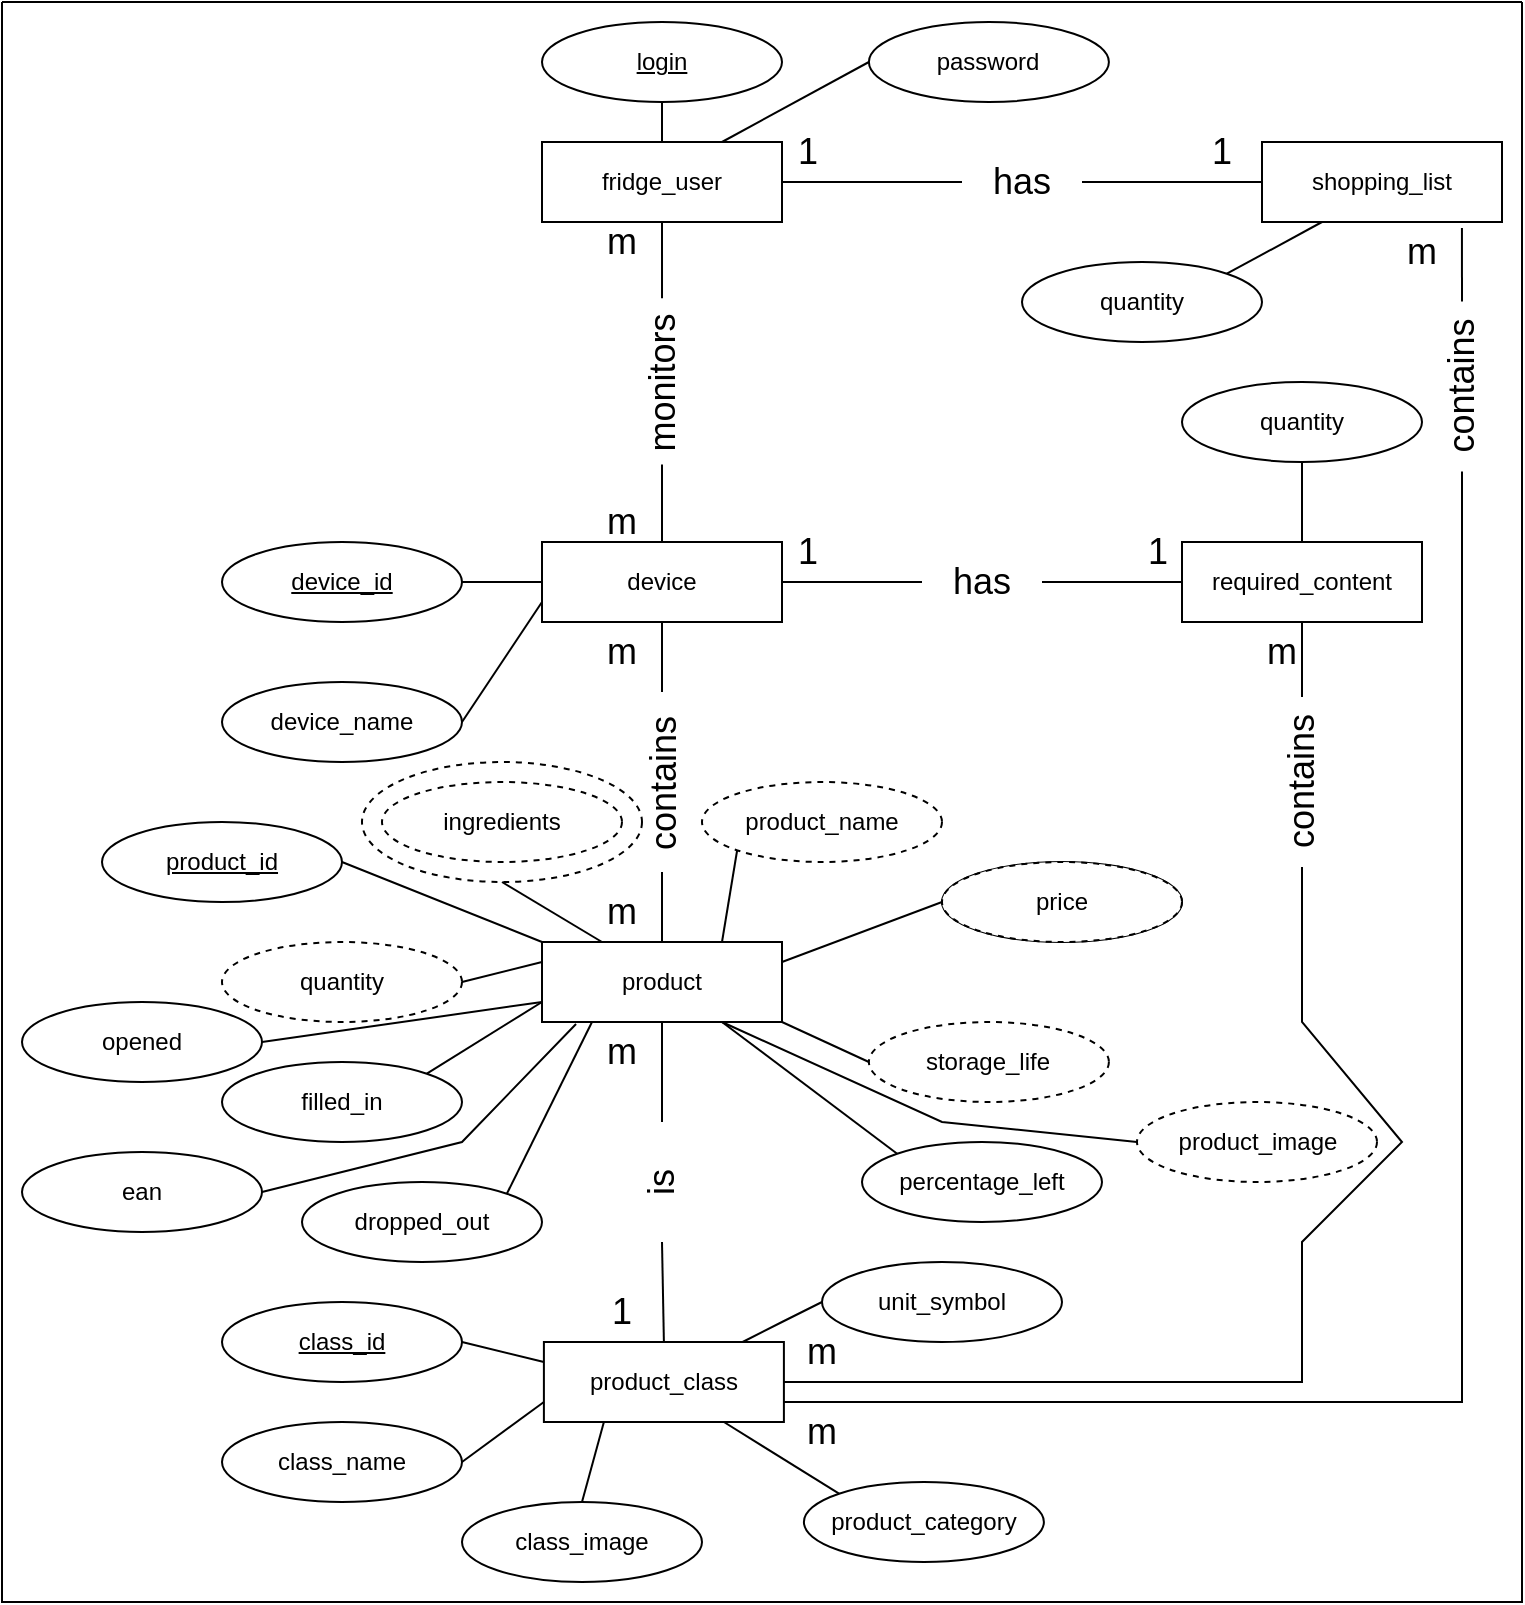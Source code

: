 <mxfile version="20.3.7" type="github"><diagram id="R2lEEEUBdFMjLlhIrx00" name="Page-1"><mxGraphModel dx="1371" dy="759" grid="1" gridSize="10" guides="1" tooltips="1" connect="1" arrows="1" fold="1" page="1" pageScale="1" pageWidth="850" pageHeight="1100" math="0" shadow="0" extFonts="Permanent Marker^https://fonts.googleapis.com/css?family=Permanent+Marker"><root><mxCell id="0"/><mxCell id="1" parent="0"/><mxCell id="QDN83-DkXoiRGcGrJBGo-1" value="" style="swimlane;startSize=0;fontSize=18;fillStyle=solid;gradientColor=none;fillColor=#FFFFFF;glass=0;" parent="1" vertex="1"><mxGeometry x="10" y="10" width="760" height="800" as="geometry"/></mxCell><mxCell id="QDN83-DkXoiRGcGrJBGo-18" value="" style="ellipse;whiteSpace=wrap;html=1;fontSize=18;dashed=1;" parent="QDN83-DkXoiRGcGrJBGo-1" vertex="1"><mxGeometry x="180" y="380" width="140" height="60" as="geometry"/></mxCell><mxCell id="X1eBjCe_Fx7Q4BGBAX1u-135" value="unit_symbol" style="ellipse;whiteSpace=wrap;html=1;" parent="QDN83-DkXoiRGcGrJBGo-1" vertex="1"><mxGeometry x="410" y="630" width="120" height="40" as="geometry"/></mxCell><mxCell id="QDN83-DkXoiRGcGrJBGo-10" value="product_category" style="ellipse;whiteSpace=wrap;html=1;" parent="QDN83-DkXoiRGcGrJBGo-1" vertex="1"><mxGeometry x="400.95" y="740" width="120" height="40" as="geometry"/></mxCell><mxCell id="QDN83-DkXoiRGcGrJBGo-13" value="m" style="text;html=1;strokeColor=none;fillColor=none;align=center;verticalAlign=middle;whiteSpace=wrap;rounded=0;fontSize=18;" parent="QDN83-DkXoiRGcGrJBGo-1" vertex="1"><mxGeometry x="610" y="310" width="60" height="30" as="geometry"/></mxCell><mxCell id="QDN83-DkXoiRGcGrJBGo-14" value="m" style="text;html=1;strokeColor=none;fillColor=none;align=center;verticalAlign=middle;whiteSpace=wrap;rounded=0;fontSize=18;" parent="QDN83-DkXoiRGcGrJBGo-1" vertex="1"><mxGeometry x="380" y="660" width="60" height="30" as="geometry"/></mxCell><mxCell id="QDN83-DkXoiRGcGrJBGo-15" value="m" style="text;html=1;strokeColor=none;fillColor=none;align=center;verticalAlign=middle;whiteSpace=wrap;rounded=0;fontSize=18;" parent="QDN83-DkXoiRGcGrJBGo-1" vertex="1"><mxGeometry x="680" y="110" width="60" height="30" as="geometry"/></mxCell><mxCell id="QDN83-DkXoiRGcGrJBGo-16" value="m" style="text;html=1;strokeColor=none;fillColor=none;align=center;verticalAlign=middle;whiteSpace=wrap;rounded=0;fontSize=18;" parent="QDN83-DkXoiRGcGrJBGo-1" vertex="1"><mxGeometry x="380" y="700" width="60" height="30" as="geometry"/></mxCell><mxCell id="QDN83-DkXoiRGcGrJBGo-17" value="ingredients" style="ellipse;whiteSpace=wrap;html=1;dashed=1;" parent="QDN83-DkXoiRGcGrJBGo-1" vertex="1"><mxGeometry x="190" y="390" width="120" height="40" as="geometry"/></mxCell><mxCell id="QDN83-DkXoiRGcGrJBGo-20" value="quantity" style="ellipse;whiteSpace=wrap;html=1;" parent="QDN83-DkXoiRGcGrJBGo-1" vertex="1"><mxGeometry x="590" y="190" width="120" height="40" as="geometry"/></mxCell><mxCell id="Aul41e9e13eUfbZyUcKZ-2" value="quantity" style="ellipse;whiteSpace=wrap;html=1;" parent="QDN83-DkXoiRGcGrJBGo-1" vertex="1"><mxGeometry x="510" y="130" width="120" height="40" as="geometry"/></mxCell><mxCell id="Aul41e9e13eUfbZyUcKZ-4" value="opened" style="ellipse;whiteSpace=wrap;html=1;" parent="QDN83-DkXoiRGcGrJBGo-1" vertex="1"><mxGeometry x="10" y="500" width="120" height="40" as="geometry"/></mxCell><mxCell id="X1eBjCe_Fx7Q4BGBAX1u-1" value="fridge_user" style="rounded=0;whiteSpace=wrap;html=1;" parent="1" vertex="1"><mxGeometry x="280" y="80" width="120" height="40" as="geometry"/></mxCell><mxCell id="X1eBjCe_Fx7Q4BGBAX1u-2" value="device" style="rounded=0;whiteSpace=wrap;html=1;" parent="1" vertex="1"><mxGeometry x="280" y="280" width="120" height="40" as="geometry"/></mxCell><mxCell id="X1eBjCe_Fx7Q4BGBAX1u-3" value="product" style="rounded=0;whiteSpace=wrap;html=1;" parent="1" vertex="1"><mxGeometry x="280" y="480" width="120" height="40" as="geometry"/></mxCell><mxCell id="X1eBjCe_Fx7Q4BGBAX1u-6" value="&lt;u&gt;login&lt;/u&gt;" style="ellipse;whiteSpace=wrap;html=1;" parent="1" vertex="1"><mxGeometry x="280" y="20" width="120" height="40" as="geometry"/></mxCell><mxCell id="X1eBjCe_Fx7Q4BGBAX1u-7" value="password" style="ellipse;whiteSpace=wrap;html=1;" parent="1" vertex="1"><mxGeometry x="443.45" y="20" width="120" height="40" as="geometry"/></mxCell><mxCell id="X1eBjCe_Fx7Q4BGBAX1u-9" value="&lt;u&gt;device_id&lt;/u&gt;" style="ellipse;whiteSpace=wrap;html=1;" parent="1" vertex="1"><mxGeometry x="120" y="280" width="120" height="40" as="geometry"/></mxCell><mxCell id="X1eBjCe_Fx7Q4BGBAX1u-11" value="device_name" style="ellipse;whiteSpace=wrap;html=1;" parent="1" vertex="1"><mxGeometry x="120" y="350" width="120" height="40" as="geometry"/></mxCell><mxCell id="X1eBjCe_Fx7Q4BGBAX1u-17" value="monitors" style="text;html=1;strokeColor=none;fillColor=none;align=center;verticalAlign=middle;whiteSpace=wrap;rounded=0;fontSize=18;rotation=-90;" parent="1" vertex="1"><mxGeometry x="298.45" y="184.7" width="83.12" height="30" as="geometry"/></mxCell><mxCell id="X1eBjCe_Fx7Q4BGBAX1u-19" value="" style="endArrow=none;html=1;rounded=0;fontSize=18;entryX=0.5;entryY=1;entryDx=0;entryDy=0;exitX=1;exitY=0.5;exitDx=0;exitDy=0;" parent="1" source="X1eBjCe_Fx7Q4BGBAX1u-17" target="X1eBjCe_Fx7Q4BGBAX1u-1" edge="1"><mxGeometry width="50" height="50" relative="1" as="geometry"><mxPoint x="450" y="370" as="sourcePoint"/><mxPoint x="500" y="320" as="targetPoint"/></mxGeometry></mxCell><mxCell id="X1eBjCe_Fx7Q4BGBAX1u-20" value="" style="endArrow=none;html=1;rounded=0;fontSize=18;entryX=0;entryY=0.5;entryDx=0;entryDy=0;exitX=0.5;exitY=0;exitDx=0;exitDy=0;" parent="1" source="X1eBjCe_Fx7Q4BGBAX1u-2" target="X1eBjCe_Fx7Q4BGBAX1u-17" edge="1"><mxGeometry width="50" height="50" relative="1" as="geometry"><mxPoint x="505" y="360" as="sourcePoint"/><mxPoint x="505" y="315" as="targetPoint"/></mxGeometry></mxCell><mxCell id="X1eBjCe_Fx7Q4BGBAX1u-21" value="" style="endArrow=none;html=1;rounded=0;fontSize=18;exitX=1;exitY=0.5;exitDx=0;exitDy=0;entryX=0;entryY=0.5;entryDx=0;entryDy=0;" parent="1" source="X1eBjCe_Fx7Q4BGBAX1u-9" target="X1eBjCe_Fx7Q4BGBAX1u-2" edge="1"><mxGeometry width="50" height="50" relative="1" as="geometry"><mxPoint x="450" y="370" as="sourcePoint"/><mxPoint x="500" y="320" as="targetPoint"/></mxGeometry></mxCell><mxCell id="X1eBjCe_Fx7Q4BGBAX1u-22" value="" style="endArrow=none;html=1;rounded=0;fontSize=18;exitX=1;exitY=0.5;exitDx=0;exitDy=0;entryX=0;entryY=0.75;entryDx=0;entryDy=0;" parent="1" source="X1eBjCe_Fx7Q4BGBAX1u-11" target="X1eBjCe_Fx7Q4BGBAX1u-2" edge="1"><mxGeometry width="50" height="50" relative="1" as="geometry"><mxPoint x="450" y="370" as="sourcePoint"/><mxPoint x="500" y="320" as="targetPoint"/></mxGeometry></mxCell><mxCell id="X1eBjCe_Fx7Q4BGBAX1u-27" value="" style="endArrow=none;html=1;rounded=0;fontSize=18;entryX=0.5;entryY=1;entryDx=0;entryDy=0;exitX=0.5;exitY=0;exitDx=0;exitDy=0;" parent="1" source="X1eBjCe_Fx7Q4BGBAX1u-1" target="X1eBjCe_Fx7Q4BGBAX1u-6" edge="1"><mxGeometry width="50" height="50" relative="1" as="geometry"><mxPoint x="450" y="370" as="sourcePoint"/><mxPoint x="500" y="320" as="targetPoint"/></mxGeometry></mxCell><mxCell id="X1eBjCe_Fx7Q4BGBAX1u-28" value="" style="endArrow=none;html=1;rounded=0;fontSize=18;entryX=0;entryY=0.5;entryDx=0;entryDy=0;exitX=0.75;exitY=0;exitDx=0;exitDy=0;" parent="1" source="X1eBjCe_Fx7Q4BGBAX1u-1" target="X1eBjCe_Fx7Q4BGBAX1u-7" edge="1"><mxGeometry width="50" height="50" relative="1" as="geometry"><mxPoint x="450" y="370" as="sourcePoint"/><mxPoint x="500" y="320" as="targetPoint"/></mxGeometry></mxCell><mxCell id="X1eBjCe_Fx7Q4BGBAX1u-38" value="" style="endArrow=none;html=1;rounded=0;fontSize=18;entryX=0.5;entryY=1;entryDx=0;entryDy=0;exitX=1;exitY=0.5;exitDx=0;exitDy=0;" parent="1" target="X1eBjCe_Fx7Q4BGBAX1u-2" edge="1"><mxGeometry width="50" height="50" relative="1" as="geometry"><mxPoint x="340" y="355" as="sourcePoint"/><mxPoint x="420" y="320" as="targetPoint"/></mxGeometry></mxCell><mxCell id="X1eBjCe_Fx7Q4BGBAX1u-40" value="" style="endArrow=none;html=1;rounded=0;fontSize=18;entryX=0;entryY=0.5;entryDx=0;entryDy=0;exitX=0.5;exitY=0;exitDx=0;exitDy=0;" parent="1" source="X1eBjCe_Fx7Q4BGBAX1u-3" edge="1"><mxGeometry width="50" height="50" relative="1" as="geometry"><mxPoint x="350" y="290" as="sourcePoint"/><mxPoint x="340" y="445" as="targetPoint"/></mxGeometry></mxCell><mxCell id="X1eBjCe_Fx7Q4BGBAX1u-45" value="shopping_list" style="rounded=0;whiteSpace=wrap;html=1;" parent="1" vertex="1"><mxGeometry x="640" y="80" width="120" height="40" as="geometry"/></mxCell><mxCell id="X1eBjCe_Fx7Q4BGBAX1u-46" value="has" style="text;html=1;strokeColor=none;fillColor=none;align=center;verticalAlign=middle;whiteSpace=wrap;rounded=0;fontSize=18;" parent="1" vertex="1"><mxGeometry x="490" y="85" width="60" height="30" as="geometry"/></mxCell><mxCell id="X1eBjCe_Fx7Q4BGBAX1u-47" value="" style="endArrow=none;html=1;rounded=0;fontSize=18;entryX=0;entryY=0.5;entryDx=0;entryDy=0;exitX=1;exitY=0.5;exitDx=0;exitDy=0;" parent="1" source="X1eBjCe_Fx7Q4BGBAX1u-1" target="X1eBjCe_Fx7Q4BGBAX1u-46" edge="1"><mxGeometry width="50" height="50" relative="1" as="geometry"><mxPoint x="370" y="370" as="sourcePoint"/><mxPoint x="420" y="320" as="targetPoint"/></mxGeometry></mxCell><mxCell id="X1eBjCe_Fx7Q4BGBAX1u-48" value="" style="endArrow=none;html=1;rounded=0;fontSize=18;entryX=1;entryY=0.5;entryDx=0;entryDy=0;exitX=0;exitY=0.5;exitDx=0;exitDy=0;" parent="1" source="X1eBjCe_Fx7Q4BGBAX1u-45" target="X1eBjCe_Fx7Q4BGBAX1u-46" edge="1"><mxGeometry width="50" height="50" relative="1" as="geometry"><mxPoint x="410" y="110" as="sourcePoint"/><mxPoint x="500" y="110" as="targetPoint"/></mxGeometry></mxCell><mxCell id="X1eBjCe_Fx7Q4BGBAX1u-49" value="required_content" style="rounded=0;whiteSpace=wrap;html=1;" parent="1" vertex="1"><mxGeometry x="600" y="280" width="120" height="40" as="geometry"/></mxCell><mxCell id="X1eBjCe_Fx7Q4BGBAX1u-50" value="has" style="text;html=1;strokeColor=none;fillColor=none;align=center;verticalAlign=middle;whiteSpace=wrap;rounded=0;fontSize=18;" parent="1" vertex="1"><mxGeometry x="470" y="285" width="60" height="30" as="geometry"/></mxCell><mxCell id="X1eBjCe_Fx7Q4BGBAX1u-51" value="" style="endArrow=none;html=1;rounded=0;fontSize=18;entryX=0;entryY=0.5;entryDx=0;entryDy=0;exitX=1;exitY=0.5;exitDx=0;exitDy=0;" parent="1" source="X1eBjCe_Fx7Q4BGBAX1u-2" target="X1eBjCe_Fx7Q4BGBAX1u-50" edge="1"><mxGeometry width="50" height="50" relative="1" as="geometry"><mxPoint x="370" y="370" as="sourcePoint"/><mxPoint x="420" y="320" as="targetPoint"/></mxGeometry></mxCell><mxCell id="X1eBjCe_Fx7Q4BGBAX1u-52" value="" style="endArrow=none;html=1;rounded=0;fontSize=18;entryX=1;entryY=0.5;entryDx=0;entryDy=0;exitX=0;exitY=0.5;exitDx=0;exitDy=0;" parent="1" source="X1eBjCe_Fx7Q4BGBAX1u-49" target="X1eBjCe_Fx7Q4BGBAX1u-50" edge="1"><mxGeometry width="50" height="50" relative="1" as="geometry"><mxPoint x="370" y="370" as="sourcePoint"/><mxPoint x="420" y="320" as="targetPoint"/></mxGeometry></mxCell><mxCell id="X1eBjCe_Fx7Q4BGBAX1u-53" value="" style="endArrow=none;html=1;rounded=0;fontSize=18;entryX=1;entryY=0.5;entryDx=0;entryDy=0;exitX=0.833;exitY=1.075;exitDx=0;exitDy=0;exitPerimeter=0;" parent="1" source="X1eBjCe_Fx7Q4BGBAX1u-45" target="X1eBjCe_Fx7Q4BGBAX1u-54" edge="1"><mxGeometry width="50" height="50" relative="1" as="geometry"><mxPoint x="370" y="370" as="sourcePoint"/><mxPoint x="420" y="320" as="targetPoint"/></mxGeometry></mxCell><mxCell id="X1eBjCe_Fx7Q4BGBAX1u-54" value="contains" style="text;html=1;strokeColor=none;fillColor=none;align=center;verticalAlign=middle;whiteSpace=wrap;rounded=0;fontSize=18;rotation=-90;" parent="1" vertex="1"><mxGeometry x="697.5" y="187.2" width="85" height="30" as="geometry"/></mxCell><mxCell id="X1eBjCe_Fx7Q4BGBAX1u-55" value="" style="endArrow=none;html=1;rounded=0;fontSize=18;entryX=0;entryY=0.5;entryDx=0;entryDy=0;" parent="1" target="X1eBjCe_Fx7Q4BGBAX1u-54" edge="1"><mxGeometry width="50" height="50" relative="1" as="geometry"><mxPoint x="400" y="710" as="sourcePoint"/><mxPoint x="420" y="320" as="targetPoint"/><Array as="points"><mxPoint x="740" y="710"/></Array></mxGeometry></mxCell><mxCell id="X1eBjCe_Fx7Q4BGBAX1u-56" value="contains" style="text;html=1;strokeColor=none;fillColor=none;align=center;verticalAlign=middle;whiteSpace=wrap;rounded=0;fontSize=18;rotation=-90;" parent="1" vertex="1"><mxGeometry x="617.5" y="385" width="85" height="30" as="geometry"/></mxCell><mxCell id="X1eBjCe_Fx7Q4BGBAX1u-57" value="" style="endArrow=none;html=1;rounded=0;fontSize=18;entryX=0.5;entryY=1;entryDx=0;entryDy=0;exitX=1;exitY=0.5;exitDx=0;exitDy=0;" parent="1" source="X1eBjCe_Fx7Q4BGBAX1u-56" target="X1eBjCe_Fx7Q4BGBAX1u-49" edge="1"><mxGeometry width="50" height="50" relative="1" as="geometry"><mxPoint x="370" y="370" as="sourcePoint"/><mxPoint x="420" y="320" as="targetPoint"/></mxGeometry></mxCell><mxCell id="X1eBjCe_Fx7Q4BGBAX1u-58" value="" style="endArrow=none;html=1;rounded=0;fontSize=18;entryX=0;entryY=0.5;entryDx=0;entryDy=0;exitX=1;exitY=0.5;exitDx=0;exitDy=0;" parent="1" source="X1eBjCe_Fx7Q4BGBAX1u-74" target="X1eBjCe_Fx7Q4BGBAX1u-56" edge="1"><mxGeometry width="50" height="50" relative="1" as="geometry"><mxPoint x="370" y="370" as="sourcePoint"/><mxPoint x="420" y="320" as="targetPoint"/><Array as="points"><mxPoint x="660" y="700"/><mxPoint x="660" y="630"/><mxPoint x="710" y="580"/><mxPoint x="660" y="520"/></Array></mxGeometry></mxCell><mxCell id="X1eBjCe_Fx7Q4BGBAX1u-59" value="contains" style="text;html=1;strokeColor=none;fillColor=none;align=center;verticalAlign=middle;whiteSpace=wrap;rounded=0;fontSize=18;rotation=-90;" parent="1" vertex="1"><mxGeometry x="298.45" y="385" width="85" height="30" as="geometry"/></mxCell><mxCell id="X1eBjCe_Fx7Q4BGBAX1u-60" value="1" style="text;html=1;strokeColor=none;fillColor=none;align=center;verticalAlign=middle;whiteSpace=wrap;rounded=0;fontSize=18;" parent="1" vertex="1"><mxGeometry x="383.45" y="270" width="60" height="30" as="geometry"/></mxCell><mxCell id="X1eBjCe_Fx7Q4BGBAX1u-61" value="1" style="text;html=1;strokeColor=none;fillColor=none;align=center;verticalAlign=middle;whiteSpace=wrap;rounded=0;fontSize=18;" parent="1" vertex="1"><mxGeometry x="557.5" y="270" width="60" height="30" as="geometry"/></mxCell><mxCell id="X1eBjCe_Fx7Q4BGBAX1u-62" value="1" style="text;html=1;strokeColor=none;fillColor=none;align=center;verticalAlign=middle;whiteSpace=wrap;rounded=0;fontSize=18;" parent="1" vertex="1"><mxGeometry x="383.45" y="70" width="60" height="30" as="geometry"/></mxCell><mxCell id="X1eBjCe_Fx7Q4BGBAX1u-63" value="1" style="text;html=1;strokeColor=none;fillColor=none;align=center;verticalAlign=middle;whiteSpace=wrap;rounded=0;fontSize=18;" parent="1" vertex="1"><mxGeometry x="590" y="70" width="60" height="30" as="geometry"/></mxCell><mxCell id="X1eBjCe_Fx7Q4BGBAX1u-64" value="product_name" style="ellipse;whiteSpace=wrap;html=1;dashed=1;" parent="1" vertex="1"><mxGeometry x="360" y="400" width="120" height="40" as="geometry"/></mxCell><mxCell id="X1eBjCe_Fx7Q4BGBAX1u-65" value="price" style="ellipse;whiteSpace=wrap;html=1;" parent="1" vertex="1"><mxGeometry x="480" y="440" width="120" height="40" as="geometry"/></mxCell><mxCell id="X1eBjCe_Fx7Q4BGBAX1u-66" value="filled_in" style="ellipse;whiteSpace=wrap;html=1;" parent="1" vertex="1"><mxGeometry x="120" y="540" width="120" height="40" as="geometry"/></mxCell><mxCell id="X1eBjCe_Fx7Q4BGBAX1u-70" value="quantity" style="ellipse;whiteSpace=wrap;html=1;dashed=1;" parent="1" vertex="1"><mxGeometry x="120" y="480" width="120" height="40" as="geometry"/></mxCell><mxCell id="X1eBjCe_Fx7Q4BGBAX1u-71" value="storage_life" style="ellipse;whiteSpace=wrap;html=1;dashed=1;" parent="1" vertex="1"><mxGeometry x="443.45" y="520" width="120" height="40" as="geometry"/></mxCell><mxCell id="X1eBjCe_Fx7Q4BGBAX1u-72" value="percentage_left" style="ellipse;whiteSpace=wrap;html=1;" parent="1" vertex="1"><mxGeometry x="440" y="580" width="120" height="40" as="geometry"/></mxCell><mxCell id="X1eBjCe_Fx7Q4BGBAX1u-73" value="dropped_out" style="ellipse;whiteSpace=wrap;html=1;" parent="1" vertex="1"><mxGeometry x="160" y="600" width="120" height="40" as="geometry"/></mxCell><mxCell id="X1eBjCe_Fx7Q4BGBAX1u-74" value="product_class" style="rounded=0;whiteSpace=wrap;html=1;" parent="1" vertex="1"><mxGeometry x="280.95" y="680" width="120" height="40" as="geometry"/></mxCell><mxCell id="X1eBjCe_Fx7Q4BGBAX1u-75" value="is" style="text;html=1;strokeColor=none;fillColor=none;align=center;verticalAlign=middle;whiteSpace=wrap;rounded=0;fontSize=18;rotation=-90;" parent="1" vertex="1"><mxGeometry x="310" y="585" width="60" height="30" as="geometry"/></mxCell><mxCell id="X1eBjCe_Fx7Q4BGBAX1u-76" value="" style="endArrow=none;html=1;rounded=0;fontSize=18;entryX=0.5;entryY=1;entryDx=0;entryDy=0;exitX=1;exitY=0.5;exitDx=0;exitDy=0;" parent="1" source="X1eBjCe_Fx7Q4BGBAX1u-75" target="X1eBjCe_Fx7Q4BGBAX1u-3" edge="1"><mxGeometry width="50" height="50" relative="1" as="geometry"><mxPoint x="350" y="490" as="sourcePoint"/><mxPoint x="350" y="455" as="targetPoint"/></mxGeometry></mxCell><mxCell id="X1eBjCe_Fx7Q4BGBAX1u-77" value="" style="endArrow=none;html=1;rounded=0;fontSize=18;entryX=0;entryY=0.5;entryDx=0;entryDy=0;exitX=0.5;exitY=0;exitDx=0;exitDy=0;" parent="1" source="X1eBjCe_Fx7Q4BGBAX1u-74" target="X1eBjCe_Fx7Q4BGBAX1u-75" edge="1"><mxGeometry width="50" height="50" relative="1" as="geometry"><mxPoint x="360" y="500" as="sourcePoint"/><mxPoint x="360" y="465" as="targetPoint"/></mxGeometry></mxCell><mxCell id="X1eBjCe_Fx7Q4BGBAX1u-81" value="m" style="text;html=1;strokeColor=none;fillColor=none;align=center;verticalAlign=middle;whiteSpace=wrap;rounded=0;fontSize=18;" parent="1" vertex="1"><mxGeometry x="290" y="520" width="60" height="30" as="geometry"/></mxCell><mxCell id="X1eBjCe_Fx7Q4BGBAX1u-83" value="1" style="text;html=1;strokeColor=none;fillColor=none;align=center;verticalAlign=middle;whiteSpace=wrap;rounded=0;fontSize=18;" parent="1" vertex="1"><mxGeometry x="290" y="650" width="60" height="30" as="geometry"/></mxCell><mxCell id="X1eBjCe_Fx7Q4BGBAX1u-84" value="m" style="text;html=1;strokeColor=none;fillColor=none;align=center;verticalAlign=middle;whiteSpace=wrap;rounded=0;fontSize=18;" parent="1" vertex="1"><mxGeometry x="290" y="320" width="60" height="30" as="geometry"/></mxCell><mxCell id="X1eBjCe_Fx7Q4BGBAX1u-85" value="m" style="text;html=1;strokeColor=none;fillColor=none;align=center;verticalAlign=middle;whiteSpace=wrap;rounded=0;fontSize=18;" parent="1" vertex="1"><mxGeometry x="290" y="450" width="60" height="30" as="geometry"/></mxCell><mxCell id="X1eBjCe_Fx7Q4BGBAX1u-86" value="m" style="text;html=1;strokeColor=none;fillColor=none;align=center;verticalAlign=middle;whiteSpace=wrap;rounded=0;fontSize=18;" parent="1" vertex="1"><mxGeometry x="290" y="255" width="60" height="30" as="geometry"/></mxCell><mxCell id="X1eBjCe_Fx7Q4BGBAX1u-87" value="m" style="text;html=1;strokeColor=none;fillColor=none;align=center;verticalAlign=middle;whiteSpace=wrap;rounded=0;fontSize=18;" parent="1" vertex="1"><mxGeometry x="290" y="114.7" width="60" height="30" as="geometry"/></mxCell><mxCell id="X1eBjCe_Fx7Q4BGBAX1u-98" value="" style="endArrow=none;html=1;rounded=0;fontSize=18;exitX=0.75;exitY=0;exitDx=0;exitDy=0;entryX=0;entryY=1;entryDx=0;entryDy=0;" parent="1" source="X1eBjCe_Fx7Q4BGBAX1u-3" target="X1eBjCe_Fx7Q4BGBAX1u-64" edge="1"><mxGeometry width="50" height="50" relative="1" as="geometry"><mxPoint x="370" y="440" as="sourcePoint"/><mxPoint x="420" y="390" as="targetPoint"/></mxGeometry></mxCell><mxCell id="X1eBjCe_Fx7Q4BGBAX1u-99" value="" style="endArrow=none;html=1;rounded=0;fontSize=18;entryX=0;entryY=0.5;entryDx=0;entryDy=0;exitX=1;exitY=0.25;exitDx=0;exitDy=0;" parent="1" source="X1eBjCe_Fx7Q4BGBAX1u-3" target="X1eBjCe_Fx7Q4BGBAX1u-65" edge="1"><mxGeometry width="50" height="50" relative="1" as="geometry"><mxPoint x="370" y="440" as="sourcePoint"/><mxPoint x="420" y="390" as="targetPoint"/><Array as="points"/></mxGeometry></mxCell><mxCell id="X1eBjCe_Fx7Q4BGBAX1u-102" value="" style="endArrow=none;html=1;rounded=0;fontSize=18;exitX=0;exitY=0.25;exitDx=0;exitDy=0;entryX=1;entryY=0.5;entryDx=0;entryDy=0;" parent="1" source="X1eBjCe_Fx7Q4BGBAX1u-3" target="X1eBjCe_Fx7Q4BGBAX1u-70" edge="1"><mxGeometry width="50" height="50" relative="1" as="geometry"><mxPoint x="370" y="440" as="sourcePoint"/><mxPoint x="420" y="390" as="targetPoint"/></mxGeometry></mxCell><mxCell id="X1eBjCe_Fx7Q4BGBAX1u-103" value="" style="endArrow=none;html=1;rounded=0;fontSize=18;exitX=1;exitY=0;exitDx=0;exitDy=0;entryX=0;entryY=0.75;entryDx=0;entryDy=0;" parent="1" source="X1eBjCe_Fx7Q4BGBAX1u-66" target="X1eBjCe_Fx7Q4BGBAX1u-3" edge="1"><mxGeometry width="50" height="50" relative="1" as="geometry"><mxPoint x="550" y="440" as="sourcePoint"/><mxPoint x="600" y="390" as="targetPoint"/></mxGeometry></mxCell><mxCell id="X1eBjCe_Fx7Q4BGBAX1u-104" value="" style="endArrow=none;html=1;rounded=0;fontSize=18;exitX=1;exitY=0;exitDx=0;exitDy=0;entryX=0.25;entryY=0;entryDx=0;entryDy=0;" parent="1" source="X1eBjCe_Fx7Q4BGBAX1u-73" target="X1eBjCe_Fx7Q4BGBAX1u-81" edge="1"><mxGeometry width="50" height="50" relative="1" as="geometry"><mxPoint x="550" y="440" as="sourcePoint"/><mxPoint x="600" y="390" as="targetPoint"/></mxGeometry></mxCell><mxCell id="X1eBjCe_Fx7Q4BGBAX1u-105" value="" style="endArrow=none;html=1;rounded=0;fontSize=18;exitX=0;exitY=0.5;exitDx=0;exitDy=0;entryX=1;entryY=1;entryDx=0;entryDy=0;" parent="1" source="X1eBjCe_Fx7Q4BGBAX1u-71" target="X1eBjCe_Fx7Q4BGBAX1u-3" edge="1"><mxGeometry width="50" height="50" relative="1" as="geometry"><mxPoint x="550" y="440" as="sourcePoint"/><mxPoint x="600" y="390" as="targetPoint"/><Array as="points"/></mxGeometry></mxCell><mxCell id="X1eBjCe_Fx7Q4BGBAX1u-106" value="" style="endArrow=none;html=1;rounded=0;fontSize=18;entryX=0;entryY=0;entryDx=0;entryDy=0;exitX=0.75;exitY=1;exitDx=0;exitDy=0;" parent="1" source="X1eBjCe_Fx7Q4BGBAX1u-3" target="X1eBjCe_Fx7Q4BGBAX1u-72" edge="1"><mxGeometry width="50" height="50" relative="1" as="geometry"><mxPoint x="550" y="440" as="sourcePoint"/><mxPoint x="600" y="390" as="targetPoint"/><Array as="points"/></mxGeometry></mxCell><mxCell id="X1eBjCe_Fx7Q4BGBAX1u-107" value="price" style="ellipse;whiteSpace=wrap;html=1;dashed=1;" parent="1" vertex="1"><mxGeometry x="480" y="440" width="120" height="40" as="geometry"/></mxCell><mxCell id="X1eBjCe_Fx7Q4BGBAX1u-108" value="&lt;u&gt;product_id&lt;/u&gt;" style="ellipse;whiteSpace=wrap;html=1;" parent="1" vertex="1"><mxGeometry x="60" y="420" width="120" height="40" as="geometry"/></mxCell><mxCell id="X1eBjCe_Fx7Q4BGBAX1u-109" value="" style="endArrow=none;html=1;rounded=0;fontSize=18;exitX=1;exitY=0.5;exitDx=0;exitDy=0;entryX=0;entryY=0;entryDx=0;entryDy=0;" parent="1" source="X1eBjCe_Fx7Q4BGBAX1u-108" target="X1eBjCe_Fx7Q4BGBAX1u-3" edge="1"><mxGeometry width="50" height="50" relative="1" as="geometry"><mxPoint x="550" y="440" as="sourcePoint"/><mxPoint x="600" y="390" as="targetPoint"/></mxGeometry></mxCell><mxCell id="X1eBjCe_Fx7Q4BGBAX1u-110" value="&lt;u&gt;class_id&lt;/u&gt;" style="ellipse;whiteSpace=wrap;html=1;" parent="1" vertex="1"><mxGeometry x="120" y="660" width="120" height="40" as="geometry"/></mxCell><mxCell id="X1eBjCe_Fx7Q4BGBAX1u-111" value="class_name" style="ellipse;whiteSpace=wrap;html=1;" parent="1" vertex="1"><mxGeometry x="120" y="720" width="120" height="40" as="geometry"/></mxCell><mxCell id="X1eBjCe_Fx7Q4BGBAX1u-112" value="product_image" style="ellipse;whiteSpace=wrap;html=1;dashed=1;" parent="1" vertex="1"><mxGeometry x="577.5" y="560" width="120" height="40" as="geometry"/></mxCell><mxCell id="X1eBjCe_Fx7Q4BGBAX1u-113" value="" style="endArrow=none;html=1;rounded=0;fontSize=18;exitX=0;exitY=0.5;exitDx=0;exitDy=0;" parent="1" source="X1eBjCe_Fx7Q4BGBAX1u-112" edge="1"><mxGeometry width="50" height="50" relative="1" as="geometry"><mxPoint x="550" y="550" as="sourcePoint"/><mxPoint x="370" y="520" as="targetPoint"/><Array as="points"><mxPoint x="480" y="570"/></Array></mxGeometry></mxCell><mxCell id="X1eBjCe_Fx7Q4BGBAX1u-114" value="class_image" style="ellipse;whiteSpace=wrap;html=1;" parent="1" vertex="1"><mxGeometry x="240" y="760" width="120" height="40" as="geometry"/></mxCell><mxCell id="X1eBjCe_Fx7Q4BGBAX1u-115" value="ean" style="ellipse;whiteSpace=wrap;html=1;" parent="1" vertex="1"><mxGeometry x="20" y="585" width="120" height="40" as="geometry"/></mxCell><mxCell id="X1eBjCe_Fx7Q4BGBAX1u-116" value="" style="endArrow=none;html=1;rounded=0;fontSize=18;exitX=1;exitY=0.5;exitDx=0;exitDy=0;entryX=0.117;entryY=0.033;entryDx=0;entryDy=0;entryPerimeter=0;" parent="1" source="X1eBjCe_Fx7Q4BGBAX1u-115" target="X1eBjCe_Fx7Q4BGBAX1u-81" edge="1"><mxGeometry width="50" height="50" relative="1" as="geometry"><mxPoint x="550" y="550" as="sourcePoint"/><mxPoint x="310" y="520" as="targetPoint"/><Array as="points"><mxPoint x="240" y="580"/></Array></mxGeometry></mxCell><mxCell id="X1eBjCe_Fx7Q4BGBAX1u-117" value="" style="endArrow=none;html=1;rounded=0;fontSize=18;entryX=1;entryY=0.5;entryDx=0;entryDy=0;exitX=0;exitY=0.25;exitDx=0;exitDy=0;" parent="1" source="X1eBjCe_Fx7Q4BGBAX1u-74" target="X1eBjCe_Fx7Q4BGBAX1u-110" edge="1"><mxGeometry width="50" height="50" relative="1" as="geometry"><mxPoint x="550" y="550" as="sourcePoint"/><mxPoint x="600" y="500" as="targetPoint"/></mxGeometry></mxCell><mxCell id="X1eBjCe_Fx7Q4BGBAX1u-118" value="" style="endArrow=none;html=1;rounded=0;fontSize=18;entryX=1;entryY=0.5;entryDx=0;entryDy=0;exitX=0;exitY=0.75;exitDx=0;exitDy=0;" parent="1" source="X1eBjCe_Fx7Q4BGBAX1u-74" target="X1eBjCe_Fx7Q4BGBAX1u-111" edge="1"><mxGeometry width="50" height="50" relative="1" as="geometry"><mxPoint x="550" y="550" as="sourcePoint"/><mxPoint x="600" y="500" as="targetPoint"/></mxGeometry></mxCell><mxCell id="X1eBjCe_Fx7Q4BGBAX1u-119" value="" style="endArrow=none;html=1;rounded=0;fontSize=18;entryX=0.25;entryY=1;entryDx=0;entryDy=0;exitX=0.5;exitY=0;exitDx=0;exitDy=0;" parent="1" source="X1eBjCe_Fx7Q4BGBAX1u-114" target="X1eBjCe_Fx7Q4BGBAX1u-74" edge="1"><mxGeometry width="50" height="50" relative="1" as="geometry"><mxPoint x="550" y="550" as="sourcePoint"/><mxPoint x="600" y="500" as="targetPoint"/></mxGeometry></mxCell><mxCell id="X1eBjCe_Fx7Q4BGBAX1u-122" value="" style="endArrow=none;html=1;rounded=0;fontSize=18;entryX=0;entryY=0.5;entryDx=0;entryDy=0;" parent="1" source="X1eBjCe_Fx7Q4BGBAX1u-74" target="X1eBjCe_Fx7Q4BGBAX1u-135" edge="1"><mxGeometry width="50" height="50" relative="1" as="geometry"><mxPoint x="550" y="550" as="sourcePoint"/><mxPoint x="440" y="700" as="targetPoint"/><Array as="points"><mxPoint x="400" y="670"/></Array></mxGeometry></mxCell><mxCell id="QDN83-DkXoiRGcGrJBGo-12" value="" style="endArrow=none;html=1;rounded=0;fontSize=18;exitX=0;exitY=0;exitDx=0;exitDy=0;entryX=0.75;entryY=1;entryDx=0;entryDy=0;" parent="1" source="QDN83-DkXoiRGcGrJBGo-10" target="X1eBjCe_Fx7Q4BGBAX1u-74" edge="1"><mxGeometry width="50" height="50" relative="1" as="geometry"><mxPoint x="420.503" y="748.787" as="sourcePoint"/><mxPoint x="450" y="520" as="targetPoint"/></mxGeometry></mxCell><mxCell id="QDN83-DkXoiRGcGrJBGo-19" value="" style="endArrow=none;html=1;rounded=0;fontSize=18;entryX=0.5;entryY=1;entryDx=0;entryDy=0;exitX=0.25;exitY=0;exitDx=0;exitDy=0;" parent="1" source="X1eBjCe_Fx7Q4BGBAX1u-3" target="QDN83-DkXoiRGcGrJBGo-18" edge="1"><mxGeometry width="50" height="50" relative="1" as="geometry"><mxPoint x="400" y="520" as="sourcePoint"/><mxPoint x="450" y="470" as="targetPoint"/></mxGeometry></mxCell><mxCell id="QDN83-DkXoiRGcGrJBGo-21" value="" style="endArrow=none;html=1;rounded=0;fontSize=18;entryX=0.5;entryY=1;entryDx=0;entryDy=0;exitX=0.5;exitY=0;exitDx=0;exitDy=0;" parent="1" source="X1eBjCe_Fx7Q4BGBAX1u-49" target="QDN83-DkXoiRGcGrJBGo-20" edge="1"><mxGeometry width="50" height="50" relative="1" as="geometry"><mxPoint x="400" y="420" as="sourcePoint"/><mxPoint x="450" y="370" as="targetPoint"/></mxGeometry></mxCell><mxCell id="Aul41e9e13eUfbZyUcKZ-3" value="" style="endArrow=none;html=1;rounded=0;fontSize=18;entryX=0.25;entryY=1;entryDx=0;entryDy=0;exitX=1;exitY=0;exitDx=0;exitDy=0;" parent="1" source="Aul41e9e13eUfbZyUcKZ-2" target="X1eBjCe_Fx7Q4BGBAX1u-45" edge="1"><mxGeometry width="50" height="50" relative="1" as="geometry"><mxPoint x="670" y="290" as="sourcePoint"/><mxPoint x="670" y="250" as="targetPoint"/></mxGeometry></mxCell><mxCell id="Aul41e9e13eUfbZyUcKZ-6" value="" style="endArrow=none;html=1;rounded=0;exitX=1;exitY=0.5;exitDx=0;exitDy=0;entryX=0;entryY=0.75;entryDx=0;entryDy=0;" parent="1" source="Aul41e9e13eUfbZyUcKZ-4" target="X1eBjCe_Fx7Q4BGBAX1u-3" edge="1"><mxGeometry width="50" height="50" relative="1" as="geometry"><mxPoint x="400" y="520" as="sourcePoint"/><mxPoint x="450" y="470" as="targetPoint"/></mxGeometry></mxCell></root></mxGraphModel></diagram></mxfile>